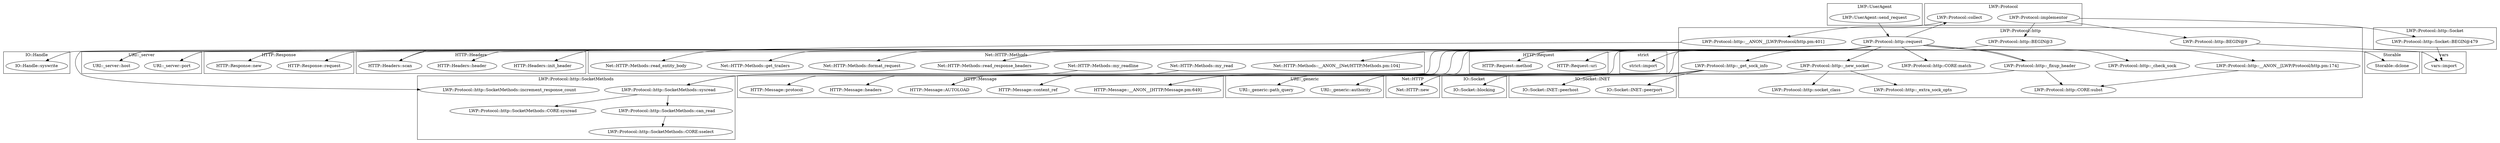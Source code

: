 digraph {
graph [overlap=false]
subgraph cluster_IO_Socket_INET {
	label="IO::Socket::INET";
	"IO::Socket::INET::peerport";
	"IO::Socket::INET::peerhost";
}
subgraph cluster_Storable {
	label="Storable";
	"Storable::dclone";
}
subgraph cluster_vars {
	label="vars";
	"vars::import";
}
subgraph cluster_IO_Handle {
	label="IO::Handle";
	"IO::Handle::syswrite";
}
subgraph cluster_LWP_UserAgent {
	label="LWP::UserAgent";
	"LWP::UserAgent::send_request";
}
subgraph cluster_URI__generic {
	label="URI::_generic";
	"URI::_generic::path_query";
	"URI::_generic::authority";
}
subgraph cluster_URI__server {
	label="URI::_server";
	"URI::_server::host";
	"URI::_server::port";
}
subgraph cluster_HTTP_Response {
	label="HTTP::Response";
	"HTTP::Response::new";
	"HTTP::Response::request";
}
subgraph cluster_LWP_Protocol {
	label="LWP::Protocol";
	"LWP::Protocol::collect";
	"LWP::Protocol::implementor";
}
subgraph cluster_LWP_Protocol_http_Socket {
	label="LWP::Protocol::http::Socket";
	"LWP::Protocol::http::Socket::BEGIN@479";
}
subgraph cluster_HTTP_Headers {
	label="HTTP::Headers";
	"HTTP::Headers::header";
	"HTTP::Headers::scan";
	"HTTP::Headers::init_header";
}
subgraph cluster_HTTP_Message {
	label="HTTP::Message";
	"HTTP::Message::content_ref";
	"HTTP::Message::AUTOLOAD";
	"HTTP::Message::protocol";
	"HTTP::Message::headers";
	"HTTP::Message::__ANON__[HTTP/Message.pm:649]";
}
subgraph cluster_strict {
	label="strict";
	"strict::import";
}
subgraph cluster_HTTP_Request {
	label="HTTP::Request";
	"HTTP::Request::uri";
	"HTTP::Request::method";
}
subgraph cluster_Net_HTTP {
	label="Net::HTTP";
	"Net::HTTP::new";
}
subgraph cluster_LWP_Protocol_http_SocketMethods {
	label="LWP::Protocol::http::SocketMethods";
	"LWP::Protocol::http::SocketMethods::CORE:sselect";
	"LWP::Protocol::http::SocketMethods::sysread";
	"LWP::Protocol::http::SocketMethods::CORE:sysread";
	"LWP::Protocol::http::SocketMethods::can_read";
	"LWP::Protocol::http::SocketMethods::increment_response_count";
}
subgraph cluster_IO_Socket {
	label="IO::Socket";
	"IO::Socket::blocking";
}
subgraph cluster_LWP_Protocol_http {
	label="LWP::Protocol::http";
	"LWP::Protocol::http::_check_sock";
	"LWP::Protocol::http::_extra_sock_opts";
	"LWP::Protocol::http::__ANON__[LWP/Protocol/http.pm:401]";
	"LWP::Protocol::http::_new_socket";
	"LWP::Protocol::http::CORE:subst";
	"LWP::Protocol::http::request";
	"LWP::Protocol::http::__ANON__[LWP/Protocol/http.pm:174]";
	"LWP::Protocol::http::_fixup_header";
	"LWP::Protocol::http::BEGIN@3";
	"LWP::Protocol::http::BEGIN@9";
	"LWP::Protocol::http::_get_sock_info";
	"LWP::Protocol::http::CORE:match";
	"LWP::Protocol::http::socket_class";
}
subgraph cluster_Net_HTTP_Methods {
	label="Net::HTTP::Methods";
	"Net::HTTP::Methods::read_entity_body";
	"Net::HTTP::Methods::my_read";
	"Net::HTTP::Methods::my_readline";
	"Net::HTTP::Methods::read_response_headers";
	"Net::HTTP::Methods::format_request";
	"Net::HTTP::Methods::get_trailers";
	"Net::HTTP::Methods::__ANON__[Net/HTTP/Methods.pm:104]";
}
"LWP::Protocol::http::_new_socket" -> "Net::HTTP::new";
"LWP::Protocol::http::request" -> "LWP::Protocol::collect";
"LWP::Protocol::http::request" -> "Net::HTTP::Methods::__ANON__[Net/HTTP/Methods.pm:104]";
"LWP::Protocol::http::request" -> "HTTP::Message::headers";
"LWP::Protocol::http::request" -> "IO::Handle::syswrite";
"LWP::UserAgent::send_request" -> "LWP::Protocol::http::request";
"LWP::Protocol::http::__ANON__[LWP/Protocol/http.pm:401]" -> "Net::HTTP::Methods::read_entity_body";
"LWP::Protocol::http::request" -> "HTTP::Request::uri";
"LWP::Protocol::implementor" -> "LWP::Protocol::http::Socket::BEGIN@479";
"LWP::Protocol::http::request" -> "HTTP::Request::method";
"LWP::Protocol::http::_new_socket" -> "LWP::Protocol::http::socket_class";
"LWP::Protocol::http::_fixup_header" -> "HTTP::Headers::init_header";
"LWP::Protocol::http::request" -> "HTTP::Headers::scan";
"LWP::Protocol::http::request" -> "HTTP::Headers::header";
"LWP::Protocol::http::request" -> "HTTP::Message::protocol";
"LWP::Protocol::http::request" -> "Net::HTTP::Methods::get_trailers";
"LWP::Protocol::http::Socket::BEGIN@479" -> "vars::import";
"LWP::Protocol::http::BEGIN@9" -> "vars::import";
"LWP::Protocol::http::request" -> "Net::HTTP::Methods::format_request";
"LWP::Protocol::http::request" -> "LWP::Protocol::http::_new_socket";
"LWP::Protocol::http::SocketMethods::sysread" -> "LWP::Protocol::http::SocketMethods::CORE:sysread";
"LWP::Protocol::implementor" -> "LWP::Protocol::http::BEGIN@9";
"LWP::Protocol::http::request" -> "LWP::Protocol::http::_get_sock_info";
"Net::HTTP::Methods::my_read" -> "LWP::Protocol::http::SocketMethods::sysread";
"Net::HTTP::Methods::my_readline" -> "LWP::Protocol::http::SocketMethods::sysread";
"LWP::Protocol::http::BEGIN@3" -> "strict::import";
"LWP::Protocol::http::_new_socket" -> "IO::Socket::blocking";
"LWP::Protocol::http::request" -> "LWP::Protocol::http::SocketMethods::increment_response_count";
"LWP::Protocol::http::request" -> "URI::_server::port";
"LWP::Protocol::http::request" -> "LWP::Protocol::http::_fixup_header";
"LWP::Protocol::implementor" -> "LWP::Protocol::http::BEGIN@3";
"HTTP::Headers::scan" -> "LWP::Protocol::http::__ANON__[LWP/Protocol/http.pm:174]";
"LWP::Protocol::http::request" -> "URI::_generic::path_query";
"LWP::Protocol::http::request" -> "HTTP::Response::request";
"LWP::Protocol::http::_get_sock_info" -> "IO::Socket::INET::peerport";
"LWP::Protocol::http::_get_sock_info" -> "HTTP::Message::AUTOLOAD";
"LWP::Protocol::http::request" -> "HTTP::Message::AUTOLOAD";
"LWP::Protocol::http::__ANON__[LWP/Protocol/http.pm:174]" -> "LWP::Protocol::http::CORE:subst";
"LWP::Protocol::http::_fixup_header" -> "LWP::Protocol::http::CORE:subst";
"LWP::Protocol::http::request" -> "URI::_server::host";
"LWP::Protocol::http::_get_sock_info" -> "IO::Socket::INET::peerhost";
"LWP::Protocol::http::_get_sock_info" -> "HTTP::Message::__ANON__[HTTP/Message.pm:649]";
"LWP::Protocol::http::request" -> "HTTP::Message::__ANON__[HTTP/Message.pm:649]";
"LWP::Protocol::http::SocketMethods::can_read" -> "LWP::Protocol::http::SocketMethods::CORE:sselect";
"LWP::Protocol::http::request" -> "LWP::Protocol::http::_check_sock";
"LWP::Protocol::http::request" -> "HTTP::Message::content_ref";
"LWP::Protocol::collect" -> "LWP::Protocol::http::__ANON__[LWP/Protocol/http.pm:401]";
"LWP::Protocol::http::request" -> "LWP::Protocol::http::CORE:match";
"LWP::Protocol::http::request" -> "Storable::dclone";
"LWP::Protocol::http::_new_socket" -> "LWP::Protocol::http::_extra_sock_opts";
"LWP::Protocol::http::request" -> "HTTP::Response::new";
"LWP::Protocol::http::_fixup_header" -> "URI::_generic::authority";
"LWP::Protocol::http::SocketMethods::sysread" -> "LWP::Protocol::http::SocketMethods::can_read";
"LWP::Protocol::http::request" -> "Net::HTTP::Methods::read_response_headers";
}
